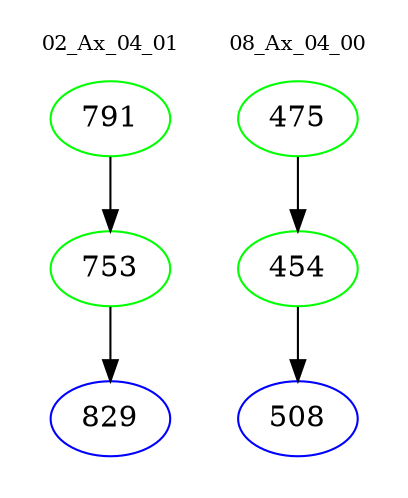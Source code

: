 digraph{
subgraph cluster_0 {
color = white
label = "02_Ax_04_01";
fontsize=10;
T0_791 [label="791", color="green"]
T0_791 -> T0_753 [color="black"]
T0_753 [label="753", color="green"]
T0_753 -> T0_829 [color="black"]
T0_829 [label="829", color="blue"]
}
subgraph cluster_1 {
color = white
label = "08_Ax_04_00";
fontsize=10;
T1_475 [label="475", color="green"]
T1_475 -> T1_454 [color="black"]
T1_454 [label="454", color="green"]
T1_454 -> T1_508 [color="black"]
T1_508 [label="508", color="blue"]
}
}
